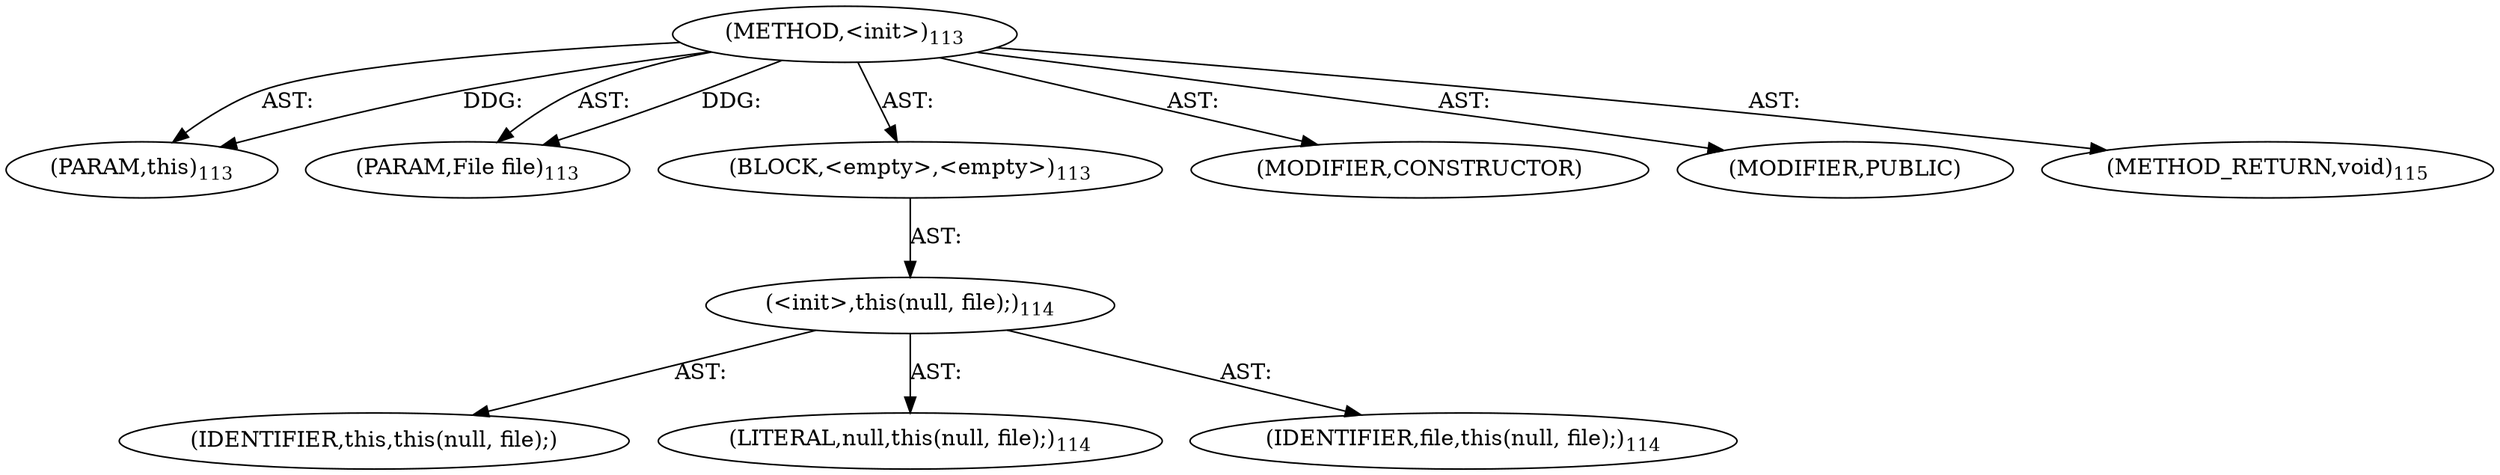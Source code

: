 digraph "&lt;init&gt;" {  
"111669149696" [label = <(METHOD,&lt;init&gt;)<SUB>113</SUB>> ]
"115964117000" [label = <(PARAM,this)<SUB>113</SUB>> ]
"115964117002" [label = <(PARAM,File file)<SUB>113</SUB>> ]
"25769803776" [label = <(BLOCK,&lt;empty&gt;,&lt;empty&gt;)<SUB>113</SUB>> ]
"30064771072" [label = <(&lt;init&gt;,this(null, file);)<SUB>114</SUB>> ]
"68719476766" [label = <(IDENTIFIER,this,this(null, file);)> ]
"90194313216" [label = <(LITERAL,null,this(null, file);)<SUB>114</SUB>> ]
"68719476769" [label = <(IDENTIFIER,file,this(null, file);)<SUB>114</SUB>> ]
"133143986184" [label = <(MODIFIER,CONSTRUCTOR)> ]
"133143986185" [label = <(MODIFIER,PUBLIC)> ]
"128849018880" [label = <(METHOD_RETURN,void)<SUB>115</SUB>> ]
  "111669149696" -> "115964117000"  [ label = "AST: "] 
  "111669149696" -> "115964117002"  [ label = "AST: "] 
  "111669149696" -> "25769803776"  [ label = "AST: "] 
  "111669149696" -> "133143986184"  [ label = "AST: "] 
  "111669149696" -> "133143986185"  [ label = "AST: "] 
  "111669149696" -> "128849018880"  [ label = "AST: "] 
  "25769803776" -> "30064771072"  [ label = "AST: "] 
  "30064771072" -> "68719476766"  [ label = "AST: "] 
  "30064771072" -> "90194313216"  [ label = "AST: "] 
  "30064771072" -> "68719476769"  [ label = "AST: "] 
  "111669149696" -> "115964117000"  [ label = "DDG: "] 
  "111669149696" -> "115964117002"  [ label = "DDG: "] 
}
